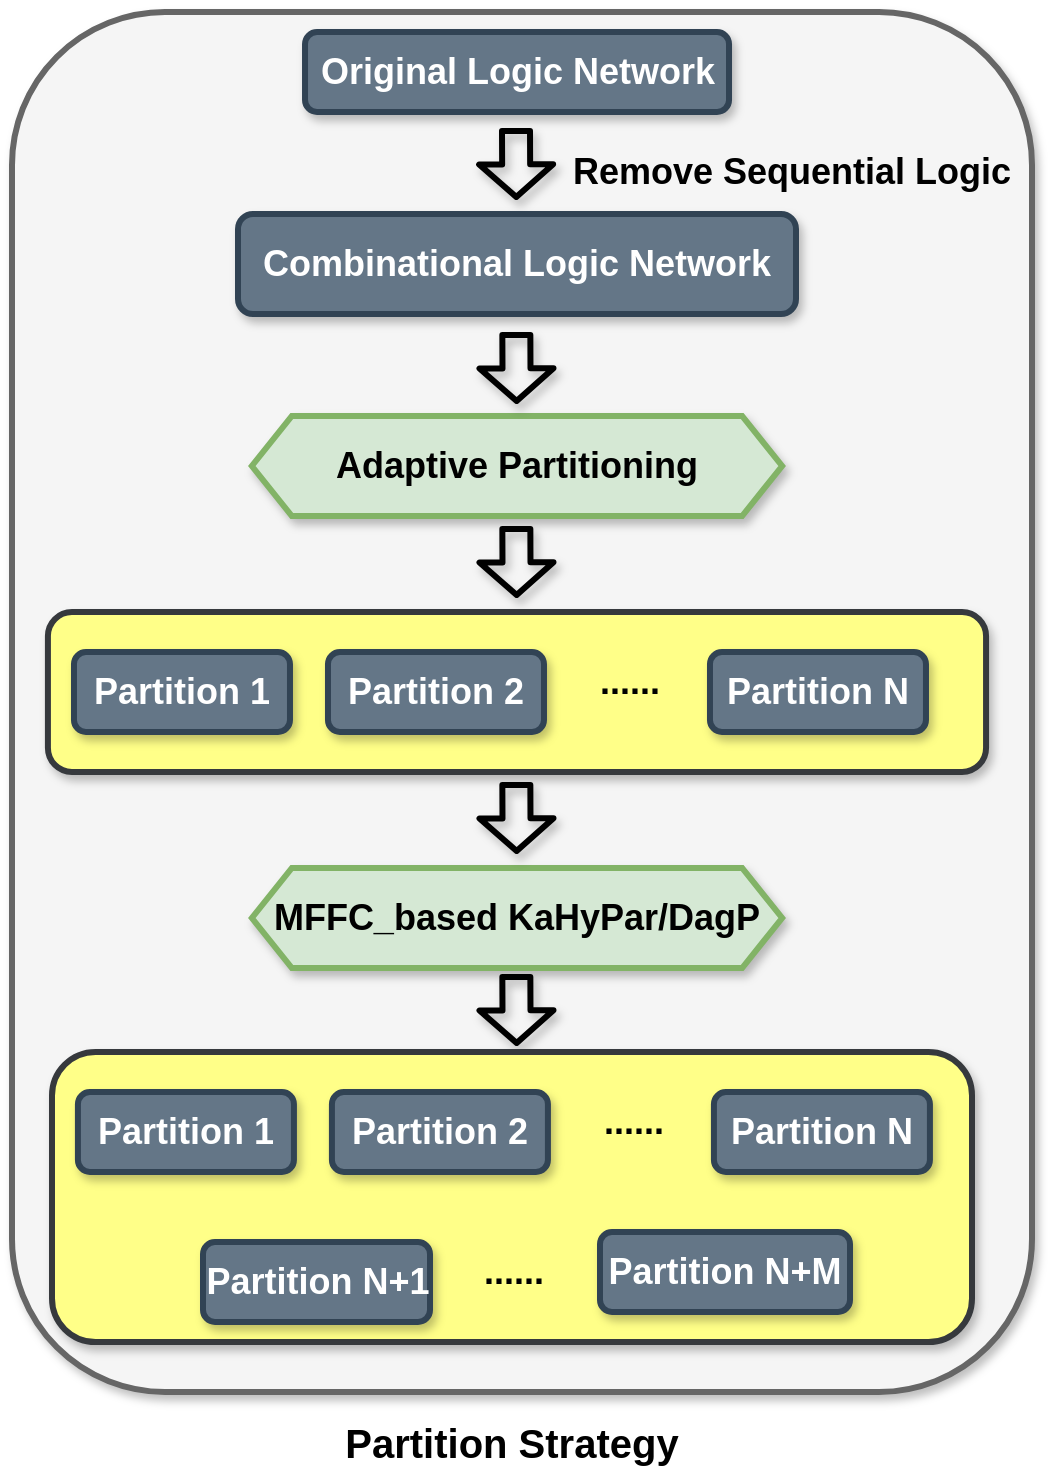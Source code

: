 <mxfile version="24.7.6">
  <diagram name="第 1 页" id="j_07Ym5FIF2X4ZPxHcAr">
    <mxGraphModel dx="3118" dy="2095" grid="1" gridSize="10" guides="1" tooltips="1" connect="1" arrows="1" fold="1" page="1" pageScale="1" pageWidth="820" pageHeight="750" math="0" shadow="0">
      <root>
        <mxCell id="0" />
        <mxCell id="1" parent="0" />
        <mxCell id="7EjFisQ0ylx8nIiFaVZQ-126" value="" style="rounded=1;whiteSpace=wrap;html=1;glass=0;shadow=1;strokeWidth=3;fontSize=18;fillColor=#f5f5f5;strokeColor=#666666;fontColor=#333333;" parent="1" vertex="1">
          <mxGeometry x="-530" y="-740" width="510" height="690" as="geometry" />
        </mxCell>
        <mxCell id="RKz9n2dJhe-HLLSOtMHz-72" style="edgeStyle=orthogonalEdgeStyle;rounded=0;orthogonalLoop=1;jettySize=auto;html=1;entryX=0.5;entryY=0;entryDx=0;entryDy=0;fontStyle=1;fontSize=15;strokeWidth=3;" parent="1" edge="1">
          <mxGeometry relative="1" as="geometry">
            <mxPoint x="-259.793" y="514" as="sourcePoint" />
          </mxGeometry>
        </mxCell>
        <mxCell id="7EjFisQ0ylx8nIiFaVZQ-94" value="&lt;font face=&quot;Helvetica&quot; style=&quot;font-size: 18px;&quot;&gt;Original Logic Network&lt;/font&gt;" style="rounded=1;whiteSpace=wrap;html=1;fillColor=#647687;strokeColor=#314354;fontStyle=1;fontSize=18;strokeWidth=3;shadow=1;fontColor=#ffffff;" parent="1" vertex="1">
          <mxGeometry x="-383.49" y="-730" width="212" height="40" as="geometry" />
        </mxCell>
        <mxCell id="7EjFisQ0ylx8nIiFaVZQ-97" value="" style="shape=flexArrow;endArrow=classic;html=1;rounded=1;strokeWidth=3;width=12;endSize=4.446;shadow=1;fontSize=18;" parent="1" edge="1">
          <mxGeometry width="50" height="50" relative="1" as="geometry">
            <mxPoint x="-278" y="-682" as="sourcePoint" />
            <mxPoint x="-277.84" y="-646" as="targetPoint" />
          </mxGeometry>
        </mxCell>
        <mxCell id="7EjFisQ0ylx8nIiFaVZQ-98" value="&lt;font face=&quot;Helvetica&quot; style=&quot;font-size: 18px;&quot;&gt;&lt;span style=&quot;font-size: 18px;&quot;&gt;Combinational&amp;nbsp;Logic Network&lt;/span&gt;&lt;/font&gt;" style="rounded=1;whiteSpace=wrap;html=1;fillColor=#647687;strokeColor=#314354;fontStyle=1;fontSize=18;strokeWidth=3;shadow=1;fontColor=#ffffff;" parent="1" vertex="1">
          <mxGeometry x="-417" y="-639" width="279" height="50" as="geometry" />
        </mxCell>
        <mxCell id="7EjFisQ0ylx8nIiFaVZQ-99" value="&lt;span style=&quot;font-weight: 700; font-size: 18px;&quot;&gt;&lt;font style=&quot;font-size: 18px;&quot;&gt;Adaptive Partitioning&lt;/font&gt;&lt;/span&gt;" style="shape=hexagon;perimeter=hexagonPerimeter2;whiteSpace=wrap;html=1;fixedSize=1;fillColor=#d5e8d4;strokeColor=#82b366;strokeWidth=3;shadow=1;fontSize=18;" parent="1" vertex="1">
          <mxGeometry x="-410.07" y="-538" width="265.13" height="50" as="geometry" />
        </mxCell>
        <mxCell id="7EjFisQ0ylx8nIiFaVZQ-114" value="&lt;span style=&quot;font-weight: 700; font-size: 18px;&quot;&gt;&lt;font style=&quot;font-size: 18px;&quot; face=&quot;Helvetica&quot;&gt;MFFC_based KaHyPar/DagP&lt;/font&gt;&lt;/span&gt;" style="shape=hexagon;perimeter=hexagonPerimeter2;whiteSpace=wrap;html=1;fixedSize=1;fillColor=#d5e8d4;strokeColor=#82b366;strokeWidth=3;shadow=1;fontSize=18;" parent="1" vertex="1">
          <mxGeometry x="-410.06" y="-312" width="265.13" height="50" as="geometry" />
        </mxCell>
        <mxCell id="7EjFisQ0ylx8nIiFaVZQ-127" value="&lt;span style=&quot;font-size: 18px; font-weight: 700;&quot;&gt;Remove Sequential Logic&lt;/span&gt;" style="text;html=1;align=center;verticalAlign=middle;whiteSpace=wrap;rounded=0;" parent="1" vertex="1">
          <mxGeometry x="-260.04" y="-675" width="240" height="30" as="geometry" />
        </mxCell>
        <mxCell id="7EjFisQ0ylx8nIiFaVZQ-131" value="&lt;span style=&quot;font-weight: 700;&quot;&gt;&lt;font style=&quot;font-size: 20px;&quot;&gt;Partition Strategy&lt;/font&gt;&lt;/span&gt;" style="text;html=1;align=center;verticalAlign=middle;whiteSpace=wrap;rounded=0;" parent="1" vertex="1">
          <mxGeometry x="-400" y="-40" width="240" height="30" as="geometry" />
        </mxCell>
        <mxCell id="7EjFisQ0ylx8nIiFaVZQ-132" value="" style="shape=flexArrow;endArrow=classic;html=1;rounded=1;strokeWidth=3;width=12;endSize=4.446;shadow=1;fontSize=18;" parent="1" edge="1">
          <mxGeometry width="50" height="50" relative="1" as="geometry">
            <mxPoint x="-277.83" y="-580" as="sourcePoint" />
            <mxPoint x="-277.67" y="-544" as="targetPoint" />
          </mxGeometry>
        </mxCell>
        <mxCell id="7EjFisQ0ylx8nIiFaVZQ-133" value="" style="shape=flexArrow;endArrow=classic;html=1;rounded=1;strokeWidth=3;width=12;endSize=4.446;shadow=1;fontSize=18;" parent="1" edge="1">
          <mxGeometry width="50" height="50" relative="1" as="geometry">
            <mxPoint x="-277.83" y="-483" as="sourcePoint" />
            <mxPoint x="-277.67" y="-447" as="targetPoint" />
          </mxGeometry>
        </mxCell>
        <mxCell id="7EjFisQ0ylx8nIiFaVZQ-135" value="" style="shape=flexArrow;endArrow=classic;html=1;rounded=1;strokeWidth=3;width=12;endSize=4.446;shadow=1;fontSize=18;" parent="1" edge="1">
          <mxGeometry width="50" height="50" relative="1" as="geometry">
            <mxPoint x="-277.83" y="-355" as="sourcePoint" />
            <mxPoint x="-277.67" y="-319" as="targetPoint" />
          </mxGeometry>
        </mxCell>
        <mxCell id="7EjFisQ0ylx8nIiFaVZQ-137" value="" style="shape=flexArrow;endArrow=classic;html=1;rounded=1;strokeWidth=3;width=12;endSize=4.446;shadow=1;fontSize=18;" parent="1" edge="1">
          <mxGeometry width="50" height="50" relative="1" as="geometry">
            <mxPoint x="-277.83" y="-259" as="sourcePoint" />
            <mxPoint x="-277.67" y="-223" as="targetPoint" />
          </mxGeometry>
        </mxCell>
        <mxCell id="7EjFisQ0ylx8nIiFaVZQ-102" value="" style="rounded=1;whiteSpace=wrap;html=1;shadow=1;strokeWidth=3;fillColor=#ffff88;strokeColor=#36393d;fontSize=18;" parent="1" vertex="1">
          <mxGeometry x="-512.04" y="-440" width="469.07" height="80" as="geometry" />
        </mxCell>
        <mxCell id="7EjFisQ0ylx8nIiFaVZQ-103" value="&lt;font face=&quot;Helvetica&quot; style=&quot;font-size: 18px;&quot;&gt;Partition 1&lt;/font&gt;" style="rounded=1;whiteSpace=wrap;html=1;fillColor=#647687;strokeColor=#314354;fontStyle=1;fontSize=18;strokeWidth=3;shadow=1;fontColor=#ffffff;" parent="1" vertex="1">
          <mxGeometry x="-499.01" y="-420" width="108" height="40" as="geometry" />
        </mxCell>
        <mxCell id="7EjFisQ0ylx8nIiFaVZQ-106" value="&lt;font face=&quot;Helvetica&quot; style=&quot;font-size: 18px;&quot;&gt;......&lt;/font&gt;" style="text;html=1;strokeColor=none;fillColor=none;align=center;verticalAlign=middle;whiteSpace=wrap;rounded=0;fontStyle=1;fontSize=18;strokeWidth=3;" parent="1" vertex="1">
          <mxGeometry x="-251.01" y="-420" width="60" height="30" as="geometry" />
        </mxCell>
        <mxCell id="7EjFisQ0ylx8nIiFaVZQ-107" value="&lt;font face=&quot;Helvetica&quot; style=&quot;font-size: 18px;&quot;&gt;Partition N&lt;/font&gt;" style="rounded=1;whiteSpace=wrap;html=1;fillColor=#647687;strokeColor=#314354;fontStyle=1;fontSize=18;strokeWidth=3;shadow=1;fontColor=#ffffff;" parent="1" vertex="1">
          <mxGeometry x="-181.01" y="-420" width="108" height="40" as="geometry" />
        </mxCell>
        <mxCell id="7EjFisQ0ylx8nIiFaVZQ-108" value="&lt;font face=&quot;Helvetica&quot; style=&quot;font-size: 18px;&quot;&gt;Partition 2&lt;/font&gt;" style="rounded=1;whiteSpace=wrap;html=1;fillColor=#647687;strokeColor=#314354;fontStyle=1;fontSize=18;strokeWidth=3;shadow=1;fontColor=#ffffff;" parent="1" vertex="1">
          <mxGeometry x="-372.01" y="-420" width="108" height="40" as="geometry" />
        </mxCell>
        <mxCell id="7EjFisQ0ylx8nIiFaVZQ-117" value="" style="rounded=1;whiteSpace=wrap;html=1;shadow=1;strokeWidth=3;fillColor=#ffff88;strokeColor=#36393d;fontSize=18;" parent="1" vertex="1">
          <mxGeometry x="-510" y="-220" width="460" height="145" as="geometry" />
        </mxCell>
        <mxCell id="7EjFisQ0ylx8nIiFaVZQ-118" value="&lt;font face=&quot;Helvetica&quot; style=&quot;font-size: 18px;&quot;&gt;Partition 1&lt;/font&gt;" style="rounded=1;whiteSpace=wrap;html=1;fillColor=#647687;strokeColor=#314354;fontStyle=1;fontSize=18;strokeWidth=3;shadow=1;fontColor=#ffffff;" parent="1" vertex="1">
          <mxGeometry x="-497.04" y="-200" width="108" height="40" as="geometry" />
        </mxCell>
        <mxCell id="7EjFisQ0ylx8nIiFaVZQ-119" value="&lt;font face=&quot;Helvetica&quot; style=&quot;font-size: 18px;&quot;&gt;......&lt;/font&gt;" style="text;html=1;strokeColor=none;fillColor=none;align=center;verticalAlign=middle;whiteSpace=wrap;rounded=0;fontStyle=1;fontSize=18;strokeWidth=3;" parent="1" vertex="1">
          <mxGeometry x="-249.04" y="-200" width="60" height="30" as="geometry" />
        </mxCell>
        <mxCell id="7EjFisQ0ylx8nIiFaVZQ-120" value="&lt;font face=&quot;Helvetica&quot; style=&quot;font-size: 18px;&quot;&gt;Partition N&lt;/font&gt;" style="rounded=1;whiteSpace=wrap;html=1;fillColor=#647687;strokeColor=#314354;fontStyle=1;fontSize=18;strokeWidth=3;shadow=1;fontColor=#ffffff;" parent="1" vertex="1">
          <mxGeometry x="-179.04" y="-200" width="108" height="40" as="geometry" />
        </mxCell>
        <mxCell id="7EjFisQ0ylx8nIiFaVZQ-121" value="&lt;font face=&quot;Helvetica&quot; style=&quot;font-size: 18px;&quot;&gt;Partition 2&lt;/font&gt;" style="rounded=1;whiteSpace=wrap;html=1;fillColor=#647687;strokeColor=#314354;fontStyle=1;fontSize=18;strokeWidth=3;shadow=1;fontColor=#ffffff;" parent="1" vertex="1">
          <mxGeometry x="-370.04" y="-200" width="108" height="40" as="geometry" />
        </mxCell>
        <mxCell id="7EjFisQ0ylx8nIiFaVZQ-122" value="&lt;font face=&quot;Helvetica&quot; style=&quot;font-size: 18px;&quot;&gt;Partition N+1&lt;/font&gt;" style="rounded=1;whiteSpace=wrap;html=1;fillColor=#647687;strokeColor=#314354;fontStyle=1;fontSize=18;strokeWidth=3;shadow=1;fontColor=#ffffff;" parent="1" vertex="1">
          <mxGeometry x="-434.5" y="-125" width="113.5" height="40" as="geometry" />
        </mxCell>
        <mxCell id="7EjFisQ0ylx8nIiFaVZQ-123" value="&lt;font face=&quot;Helvetica&quot; style=&quot;font-size: 18px;&quot;&gt;Partition N+M&lt;/font&gt;" style="rounded=1;whiteSpace=wrap;html=1;fillColor=#647687;strokeColor=#314354;fontStyle=1;fontSize=18;strokeWidth=3;shadow=1;fontColor=#ffffff;" parent="1" vertex="1">
          <mxGeometry x="-236" y="-130" width="125" height="40" as="geometry" />
        </mxCell>
        <mxCell id="7EjFisQ0ylx8nIiFaVZQ-124" value="&lt;font face=&quot;Helvetica&quot; style=&quot;font-size: 18px;&quot;&gt;......&lt;/font&gt;" style="text;html=1;strokeColor=none;fillColor=none;align=center;verticalAlign=middle;whiteSpace=wrap;rounded=0;fontStyle=1;fontSize=18;strokeWidth=3;" parent="1" vertex="1">
          <mxGeometry x="-309.04" y="-125" width="60" height="30" as="geometry" />
        </mxCell>
      </root>
    </mxGraphModel>
  </diagram>
</mxfile>
